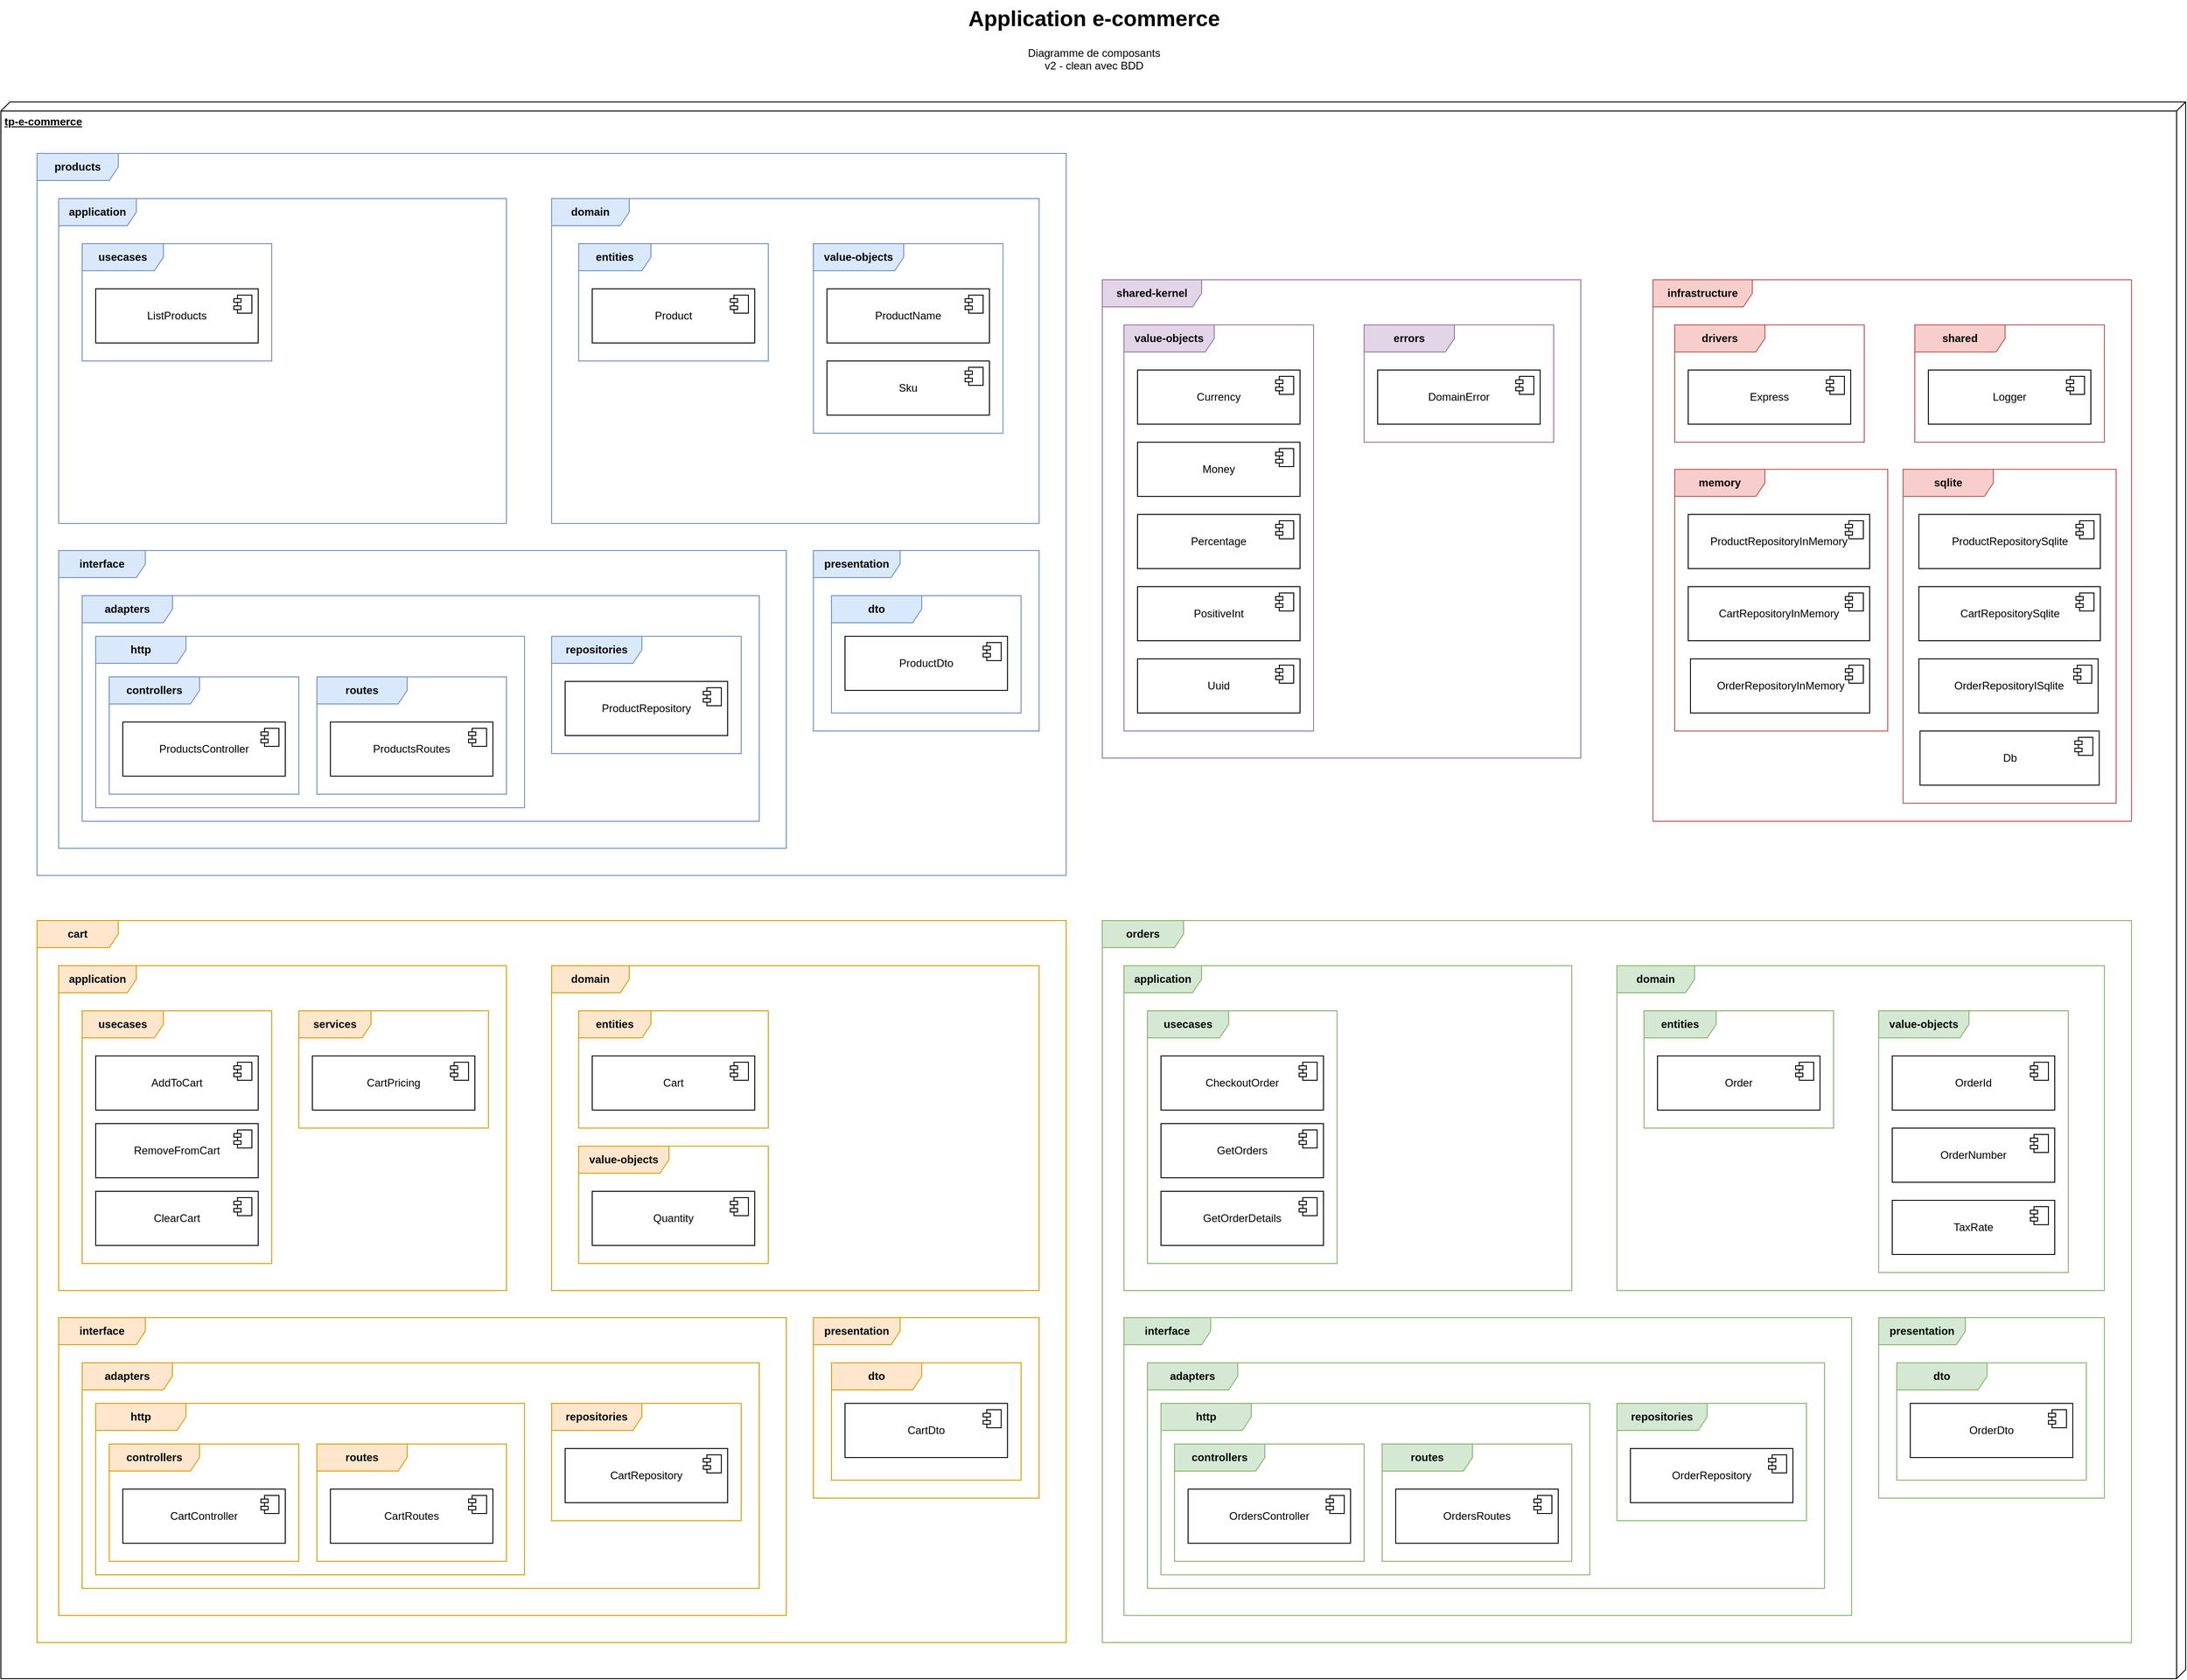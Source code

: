 <mxfile version="28.1.2">
  <diagram name="Page-1" id="_SwwrLTQsyD0Fj5lO8iF">
    <mxGraphModel dx="1298" dy="839" grid="1" gridSize="10" guides="1" tooltips="1" connect="1" arrows="1" fold="1" page="1" pageScale="1" pageWidth="827" pageHeight="1169" math="0" shadow="0">
      <root>
        <mxCell id="0" />
        <mxCell id="1" parent="0" />
        <mxCell id="7GvROdGBeF6tqrjPkgx6-1" value="&lt;h1 style=&quot;margin-top: 0px;&quot;&gt;Application e-commerce&lt;/h1&gt;&lt;p&gt;Diagramme de composants&lt;br&gt;v2 - clean avec BDD&lt;/p&gt;" style="text;html=1;whiteSpace=wrap;overflow=hidden;rounded=0;align=center;" parent="1" vertex="1">
          <mxGeometry x="1093" y="10" width="296" height="100" as="geometry" />
        </mxCell>
        <mxCell id="7GvROdGBeF6tqrjPkgx6-2" value="&lt;b&gt;tp-e-commerce&lt;/b&gt;" style="verticalAlign=top;align=left;spacingTop=8;spacingLeft=2;spacingRight=12;shape=cube;size=10;direction=south;fontStyle=4;html=1;whiteSpace=wrap;" parent="1" vertex="1">
          <mxGeometry x="30" y="123" width="2420" height="1747" as="geometry" />
        </mxCell>
        <mxCell id="7GvROdGBeF6tqrjPkgx6-5" value="&lt;b&gt;products&lt;/b&gt;" style="shape=umlFrame;whiteSpace=wrap;html=1;pointerEvents=0;width=90;height=30;fillColor=#dae8fc;strokeColor=#6c8ebf;" parent="1" vertex="1">
          <mxGeometry x="70" y="180" width="1140" height="800" as="geometry" />
        </mxCell>
        <mxCell id="7GvROdGBeF6tqrjPkgx6-41" value="&lt;b&gt;application&lt;/b&gt;" style="shape=umlFrame;whiteSpace=wrap;html=1;pointerEvents=0;width=86;height=30;fillColor=#dae8fc;strokeColor=#6c8ebf;" parent="1" vertex="1">
          <mxGeometry x="94" y="230" width="496" height="360" as="geometry" />
        </mxCell>
        <mxCell id="7GvROdGBeF6tqrjPkgx6-44" value="&lt;b&gt;usecases&lt;/b&gt;" style="shape=umlFrame;whiteSpace=wrap;html=1;pointerEvents=0;width=90;height=30;fillColor=#dae8fc;strokeColor=#6c8ebf;" parent="1" vertex="1">
          <mxGeometry x="120" y="280" width="210" height="130" as="geometry" />
        </mxCell>
        <mxCell id="7GvROdGBeF6tqrjPkgx6-53" value="ListProducts" style="html=1;dropTarget=0;whiteSpace=wrap;" parent="1" vertex="1">
          <mxGeometry x="135" y="330" width="180" height="60" as="geometry" />
        </mxCell>
        <mxCell id="7GvROdGBeF6tqrjPkgx6-54" value="" style="shape=module;jettyWidth=8;jettyHeight=4;" parent="7GvROdGBeF6tqrjPkgx6-53" vertex="1">
          <mxGeometry x="1" width="20" height="20" relative="1" as="geometry">
            <mxPoint x="-27" y="7" as="offset" />
          </mxGeometry>
        </mxCell>
        <mxCell id="OjcOxmT1LdW2MqjVC4tX-5" value="&lt;b&gt;domain&lt;/b&gt;" style="shape=umlFrame;whiteSpace=wrap;html=1;pointerEvents=0;width=86;height=30;fillColor=#dae8fc;strokeColor=#6c8ebf;" parent="1" vertex="1">
          <mxGeometry x="640" y="230" width="540" height="360" as="geometry" />
        </mxCell>
        <mxCell id="OjcOxmT1LdW2MqjVC4tX-6" value="&lt;b&gt;entities&lt;/b&gt;" style="shape=umlFrame;whiteSpace=wrap;html=1;pointerEvents=0;width=80;height=30;fillColor=#dae8fc;strokeColor=#6c8ebf;" parent="1" vertex="1">
          <mxGeometry x="670" y="280" width="210" height="130" as="geometry" />
        </mxCell>
        <mxCell id="OjcOxmT1LdW2MqjVC4tX-7" value="Product" style="html=1;dropTarget=0;whiteSpace=wrap;" parent="1" vertex="1">
          <mxGeometry x="685" y="330" width="180" height="60" as="geometry" />
        </mxCell>
        <mxCell id="OjcOxmT1LdW2MqjVC4tX-8" value="" style="shape=module;jettyWidth=8;jettyHeight=4;" parent="OjcOxmT1LdW2MqjVC4tX-7" vertex="1">
          <mxGeometry x="1" width="20" height="20" relative="1" as="geometry">
            <mxPoint x="-27" y="7" as="offset" />
          </mxGeometry>
        </mxCell>
        <mxCell id="OjcOxmT1LdW2MqjVC4tX-9" value="&lt;b&gt;value-objects&lt;/b&gt;" style="shape=umlFrame;whiteSpace=wrap;html=1;pointerEvents=0;width=100;height=30;fillColor=#dae8fc;strokeColor=#6c8ebf;" parent="1" vertex="1">
          <mxGeometry x="930" y="280" width="210" height="210" as="geometry" />
        </mxCell>
        <mxCell id="OjcOxmT1LdW2MqjVC4tX-10" value="ProductName" style="html=1;dropTarget=0;whiteSpace=wrap;" parent="1" vertex="1">
          <mxGeometry x="945" y="330" width="180" height="60" as="geometry" />
        </mxCell>
        <mxCell id="OjcOxmT1LdW2MqjVC4tX-11" value="" style="shape=module;jettyWidth=8;jettyHeight=4;" parent="OjcOxmT1LdW2MqjVC4tX-10" vertex="1">
          <mxGeometry x="1" width="20" height="20" relative="1" as="geometry">
            <mxPoint x="-27" y="7" as="offset" />
          </mxGeometry>
        </mxCell>
        <mxCell id="OjcOxmT1LdW2MqjVC4tX-12" value="&lt;b&gt;interface&lt;/b&gt;" style="shape=umlFrame;whiteSpace=wrap;html=1;pointerEvents=0;width=96;height=30;fillColor=#dae8fc;strokeColor=#6c8ebf;" parent="1" vertex="1">
          <mxGeometry x="94" y="620" width="806" height="330" as="geometry" />
        </mxCell>
        <mxCell id="OjcOxmT1LdW2MqjVC4tX-13" value="&lt;b&gt;adapters&lt;/b&gt;" style="shape=umlFrame;whiteSpace=wrap;html=1;pointerEvents=0;width=100;height=30;fillColor=#dae8fc;strokeColor=#6c8ebf;" parent="1" vertex="1">
          <mxGeometry x="120" y="670" width="750" height="250" as="geometry" />
        </mxCell>
        <mxCell id="OjcOxmT1LdW2MqjVC4tX-14" value="&lt;b&gt;http&lt;/b&gt;" style="shape=umlFrame;whiteSpace=wrap;html=1;pointerEvents=0;width=100;height=30;fillColor=#dae8fc;strokeColor=#6c8ebf;" parent="1" vertex="1">
          <mxGeometry x="135" y="715" width="475" height="190" as="geometry" />
        </mxCell>
        <mxCell id="OjcOxmT1LdW2MqjVC4tX-15" value="&lt;b&gt;repositories&lt;/b&gt;" style="shape=umlFrame;whiteSpace=wrap;html=1;pointerEvents=0;width=100;height=30;fillColor=#dae8fc;strokeColor=#6c8ebf;" parent="1" vertex="1">
          <mxGeometry x="640" y="715" width="210" height="130" as="geometry" />
        </mxCell>
        <mxCell id="OjcOxmT1LdW2MqjVC4tX-16" value="ProductRepository" style="html=1;dropTarget=0;whiteSpace=wrap;" parent="1" vertex="1">
          <mxGeometry x="655" y="765" width="180" height="60" as="geometry" />
        </mxCell>
        <mxCell id="OjcOxmT1LdW2MqjVC4tX-17" value="" style="shape=module;jettyWidth=8;jettyHeight=4;" parent="OjcOxmT1LdW2MqjVC4tX-16" vertex="1">
          <mxGeometry x="1" width="20" height="20" relative="1" as="geometry">
            <mxPoint x="-27" y="7" as="offset" />
          </mxGeometry>
        </mxCell>
        <mxCell id="OjcOxmT1LdW2MqjVC4tX-18" value="&lt;b&gt;controllers&lt;/b&gt;" style="shape=umlFrame;whiteSpace=wrap;html=1;pointerEvents=0;width=100;height=30;fillColor=#dae8fc;strokeColor=#6c8ebf;" parent="1" vertex="1">
          <mxGeometry x="150" y="760" width="210" height="130" as="geometry" />
        </mxCell>
        <mxCell id="OjcOxmT1LdW2MqjVC4tX-19" value="ProductsController" style="html=1;dropTarget=0;whiteSpace=wrap;" parent="1" vertex="1">
          <mxGeometry x="165" y="810" width="180" height="60" as="geometry" />
        </mxCell>
        <mxCell id="OjcOxmT1LdW2MqjVC4tX-20" value="" style="shape=module;jettyWidth=8;jettyHeight=4;" parent="OjcOxmT1LdW2MqjVC4tX-19" vertex="1">
          <mxGeometry x="1" width="20" height="20" relative="1" as="geometry">
            <mxPoint x="-27" y="7" as="offset" />
          </mxGeometry>
        </mxCell>
        <mxCell id="OjcOxmT1LdW2MqjVC4tX-21" value="&lt;b&gt;routes&lt;/b&gt;" style="shape=umlFrame;whiteSpace=wrap;html=1;pointerEvents=0;width=100;height=30;fillColor=#dae8fc;strokeColor=#6c8ebf;" parent="1" vertex="1">
          <mxGeometry x="380" y="760" width="210" height="130" as="geometry" />
        </mxCell>
        <mxCell id="OjcOxmT1LdW2MqjVC4tX-22" value="ProductsRoutes" style="html=1;dropTarget=0;whiteSpace=wrap;" parent="1" vertex="1">
          <mxGeometry x="395" y="810" width="180" height="60" as="geometry" />
        </mxCell>
        <mxCell id="OjcOxmT1LdW2MqjVC4tX-23" value="" style="shape=module;jettyWidth=8;jettyHeight=4;" parent="OjcOxmT1LdW2MqjVC4tX-22" vertex="1">
          <mxGeometry x="1" width="20" height="20" relative="1" as="geometry">
            <mxPoint x="-27" y="7" as="offset" />
          </mxGeometry>
        </mxCell>
        <mxCell id="OjcOxmT1LdW2MqjVC4tX-24" value="&lt;b&gt;presentation&lt;/b&gt;" style="shape=umlFrame;whiteSpace=wrap;html=1;pointerEvents=0;width=96;height=30;fillColor=#dae8fc;strokeColor=#6c8ebf;" parent="1" vertex="1">
          <mxGeometry x="930" y="620" width="250" height="200" as="geometry" />
        </mxCell>
        <mxCell id="OjcOxmT1LdW2MqjVC4tX-25" value="&lt;b&gt;dto&lt;/b&gt;" style="shape=umlFrame;whiteSpace=wrap;html=1;pointerEvents=0;width=100;height=30;fillColor=#dae8fc;strokeColor=#6c8ebf;" parent="1" vertex="1">
          <mxGeometry x="950" y="670" width="210" height="130" as="geometry" />
        </mxCell>
        <mxCell id="OjcOxmT1LdW2MqjVC4tX-26" value="ProductDto" style="html=1;dropTarget=0;whiteSpace=wrap;" parent="1" vertex="1">
          <mxGeometry x="965" y="715" width="180" height="60" as="geometry" />
        </mxCell>
        <mxCell id="OjcOxmT1LdW2MqjVC4tX-27" value="" style="shape=module;jettyWidth=8;jettyHeight=4;" parent="OjcOxmT1LdW2MqjVC4tX-26" vertex="1">
          <mxGeometry x="1" width="20" height="20" relative="1" as="geometry">
            <mxPoint x="-27" y="7" as="offset" />
          </mxGeometry>
        </mxCell>
        <mxCell id="OjcOxmT1LdW2MqjVC4tX-28" value="&lt;b&gt;cart&lt;/b&gt;" style="shape=umlFrame;whiteSpace=wrap;html=1;pointerEvents=0;width=90;height=30;fillColor=#ffe6cc;strokeColor=#d79b00;" parent="1" vertex="1">
          <mxGeometry x="70" y="1030" width="1140" height="800" as="geometry" />
        </mxCell>
        <mxCell id="OjcOxmT1LdW2MqjVC4tX-29" value="&lt;b&gt;application&lt;/b&gt;" style="shape=umlFrame;whiteSpace=wrap;html=1;pointerEvents=0;width=86;height=30;fillColor=#ffe6cc;strokeColor=#d79b00;" parent="1" vertex="1">
          <mxGeometry x="94" y="1080" width="496" height="360" as="geometry" />
        </mxCell>
        <mxCell id="OjcOxmT1LdW2MqjVC4tX-30" value="&lt;b&gt;services&lt;/b&gt;" style="shape=umlFrame;whiteSpace=wrap;html=1;pointerEvents=0;width=80;height=30;fillColor=#ffe6cc;strokeColor=#d79b00;" parent="1" vertex="1">
          <mxGeometry x="360" y="1130" width="210" height="130" as="geometry" />
        </mxCell>
        <mxCell id="OjcOxmT1LdW2MqjVC4tX-31" value="&lt;b&gt;usecases&lt;/b&gt;" style="shape=umlFrame;whiteSpace=wrap;html=1;pointerEvents=0;width=90;height=30;fillColor=#ffe6cc;strokeColor=#d79b00;" parent="1" vertex="1">
          <mxGeometry x="120" y="1130" width="210" height="280" as="geometry" />
        </mxCell>
        <mxCell id="OjcOxmT1LdW2MqjVC4tX-32" value="CartPricing" style="html=1;dropTarget=0;whiteSpace=wrap;" parent="1" vertex="1">
          <mxGeometry x="375" y="1180" width="180" height="60" as="geometry" />
        </mxCell>
        <mxCell id="OjcOxmT1LdW2MqjVC4tX-33" value="" style="shape=module;jettyWidth=8;jettyHeight=4;" parent="OjcOxmT1LdW2MqjVC4tX-32" vertex="1">
          <mxGeometry x="1" width="20" height="20" relative="1" as="geometry">
            <mxPoint x="-27" y="7" as="offset" />
          </mxGeometry>
        </mxCell>
        <mxCell id="OjcOxmT1LdW2MqjVC4tX-34" value="AddToCart" style="html=1;dropTarget=0;whiteSpace=wrap;" parent="1" vertex="1">
          <mxGeometry x="135" y="1180" width="180" height="60" as="geometry" />
        </mxCell>
        <mxCell id="OjcOxmT1LdW2MqjVC4tX-35" value="" style="shape=module;jettyWidth=8;jettyHeight=4;" parent="OjcOxmT1LdW2MqjVC4tX-34" vertex="1">
          <mxGeometry x="1" width="20" height="20" relative="1" as="geometry">
            <mxPoint x="-27" y="7" as="offset" />
          </mxGeometry>
        </mxCell>
        <mxCell id="OjcOxmT1LdW2MqjVC4tX-36" value="RemoveFromCart" style="html=1;dropTarget=0;whiteSpace=wrap;" parent="1" vertex="1">
          <mxGeometry x="135" y="1255" width="180" height="60" as="geometry" />
        </mxCell>
        <mxCell id="OjcOxmT1LdW2MqjVC4tX-37" value="" style="shape=module;jettyWidth=8;jettyHeight=4;" parent="OjcOxmT1LdW2MqjVC4tX-36" vertex="1">
          <mxGeometry x="1" width="20" height="20" relative="1" as="geometry">
            <mxPoint x="-27" y="7" as="offset" />
          </mxGeometry>
        </mxCell>
        <mxCell id="OjcOxmT1LdW2MqjVC4tX-38" value="ClearCart" style="html=1;dropTarget=0;whiteSpace=wrap;" parent="1" vertex="1">
          <mxGeometry x="135" y="1330" width="180" height="60" as="geometry" />
        </mxCell>
        <mxCell id="OjcOxmT1LdW2MqjVC4tX-39" value="" style="shape=module;jettyWidth=8;jettyHeight=4;" parent="OjcOxmT1LdW2MqjVC4tX-38" vertex="1">
          <mxGeometry x="1" width="20" height="20" relative="1" as="geometry">
            <mxPoint x="-27" y="7" as="offset" />
          </mxGeometry>
        </mxCell>
        <mxCell id="OjcOxmT1LdW2MqjVC4tX-40" value="&lt;b&gt;domain&lt;/b&gt;" style="shape=umlFrame;whiteSpace=wrap;html=1;pointerEvents=0;width=86;height=30;fillColor=#ffe6cc;strokeColor=#d79b00;" parent="1" vertex="1">
          <mxGeometry x="640" y="1080" width="540" height="360" as="geometry" />
        </mxCell>
        <mxCell id="OjcOxmT1LdW2MqjVC4tX-41" value="&lt;b&gt;entities&lt;/b&gt;" style="shape=umlFrame;whiteSpace=wrap;html=1;pointerEvents=0;width=80;height=30;fillColor=#ffe6cc;strokeColor=#d79b00;" parent="1" vertex="1">
          <mxGeometry x="670" y="1130" width="210" height="130" as="geometry" />
        </mxCell>
        <mxCell id="OjcOxmT1LdW2MqjVC4tX-42" value="Cart" style="html=1;dropTarget=0;whiteSpace=wrap;" parent="1" vertex="1">
          <mxGeometry x="685" y="1180" width="180" height="60" as="geometry" />
        </mxCell>
        <mxCell id="OjcOxmT1LdW2MqjVC4tX-43" value="" style="shape=module;jettyWidth=8;jettyHeight=4;" parent="OjcOxmT1LdW2MqjVC4tX-42" vertex="1">
          <mxGeometry x="1" width="20" height="20" relative="1" as="geometry">
            <mxPoint x="-27" y="7" as="offset" />
          </mxGeometry>
        </mxCell>
        <mxCell id="OjcOxmT1LdW2MqjVC4tX-44" value="&lt;b&gt;value-objects&lt;/b&gt;" style="shape=umlFrame;whiteSpace=wrap;html=1;pointerEvents=0;width=100;height=30;fillColor=#ffe6cc;strokeColor=#d79b00;" parent="1" vertex="1">
          <mxGeometry x="670" y="1280" width="210" height="130" as="geometry" />
        </mxCell>
        <mxCell id="OjcOxmT1LdW2MqjVC4tX-45" value="Quantity" style="html=1;dropTarget=0;whiteSpace=wrap;" parent="1" vertex="1">
          <mxGeometry x="685" y="1330" width="180" height="60" as="geometry" />
        </mxCell>
        <mxCell id="OjcOxmT1LdW2MqjVC4tX-46" value="" style="shape=module;jettyWidth=8;jettyHeight=4;" parent="OjcOxmT1LdW2MqjVC4tX-45" vertex="1">
          <mxGeometry x="1" width="20" height="20" relative="1" as="geometry">
            <mxPoint x="-27" y="7" as="offset" />
          </mxGeometry>
        </mxCell>
        <mxCell id="OjcOxmT1LdW2MqjVC4tX-47" value="&lt;b&gt;interface&lt;/b&gt;" style="shape=umlFrame;whiteSpace=wrap;html=1;pointerEvents=0;width=96;height=30;fillColor=#ffe6cc;strokeColor=#d79b00;" parent="1" vertex="1">
          <mxGeometry x="94" y="1470" width="806" height="330" as="geometry" />
        </mxCell>
        <mxCell id="OjcOxmT1LdW2MqjVC4tX-48" value="&lt;b&gt;adapters&lt;/b&gt;" style="shape=umlFrame;whiteSpace=wrap;html=1;pointerEvents=0;width=100;height=30;fillColor=#ffe6cc;strokeColor=#d79b00;" parent="1" vertex="1">
          <mxGeometry x="120" y="1520" width="750" height="250" as="geometry" />
        </mxCell>
        <mxCell id="OjcOxmT1LdW2MqjVC4tX-49" value="&lt;b&gt;http&lt;/b&gt;" style="shape=umlFrame;whiteSpace=wrap;html=1;pointerEvents=0;width=100;height=30;fillColor=#ffe6cc;strokeColor=#d79b00;" parent="1" vertex="1">
          <mxGeometry x="135" y="1565" width="475" height="190" as="geometry" />
        </mxCell>
        <mxCell id="OjcOxmT1LdW2MqjVC4tX-50" value="&lt;b&gt;repositories&lt;/b&gt;" style="shape=umlFrame;whiteSpace=wrap;html=1;pointerEvents=0;width=100;height=30;fillColor=#ffe6cc;strokeColor=#d79b00;" parent="1" vertex="1">
          <mxGeometry x="640" y="1565" width="210" height="130" as="geometry" />
        </mxCell>
        <mxCell id="OjcOxmT1LdW2MqjVC4tX-51" value="CartRepository" style="html=1;dropTarget=0;whiteSpace=wrap;" parent="1" vertex="1">
          <mxGeometry x="655" y="1615" width="180" height="60" as="geometry" />
        </mxCell>
        <mxCell id="OjcOxmT1LdW2MqjVC4tX-52" value="" style="shape=module;jettyWidth=8;jettyHeight=4;" parent="OjcOxmT1LdW2MqjVC4tX-51" vertex="1">
          <mxGeometry x="1" width="20" height="20" relative="1" as="geometry">
            <mxPoint x="-27" y="7" as="offset" />
          </mxGeometry>
        </mxCell>
        <mxCell id="OjcOxmT1LdW2MqjVC4tX-53" value="&lt;b&gt;controllers&lt;/b&gt;" style="shape=umlFrame;whiteSpace=wrap;html=1;pointerEvents=0;width=100;height=30;fillColor=#ffe6cc;strokeColor=#d79b00;" parent="1" vertex="1">
          <mxGeometry x="150" y="1610" width="210" height="130" as="geometry" />
        </mxCell>
        <mxCell id="OjcOxmT1LdW2MqjVC4tX-54" value="CartController" style="html=1;dropTarget=0;whiteSpace=wrap;" parent="1" vertex="1">
          <mxGeometry x="165" y="1660" width="180" height="60" as="geometry" />
        </mxCell>
        <mxCell id="OjcOxmT1LdW2MqjVC4tX-55" value="" style="shape=module;jettyWidth=8;jettyHeight=4;" parent="OjcOxmT1LdW2MqjVC4tX-54" vertex="1">
          <mxGeometry x="1" width="20" height="20" relative="1" as="geometry">
            <mxPoint x="-27" y="7" as="offset" />
          </mxGeometry>
        </mxCell>
        <mxCell id="OjcOxmT1LdW2MqjVC4tX-56" value="&lt;b&gt;routes&lt;/b&gt;" style="shape=umlFrame;whiteSpace=wrap;html=1;pointerEvents=0;width=100;height=30;fillColor=#ffe6cc;strokeColor=#d79b00;" parent="1" vertex="1">
          <mxGeometry x="380" y="1610" width="210" height="130" as="geometry" />
        </mxCell>
        <mxCell id="OjcOxmT1LdW2MqjVC4tX-57" value="CartRoutes" style="html=1;dropTarget=0;whiteSpace=wrap;" parent="1" vertex="1">
          <mxGeometry x="395" y="1660" width="180" height="60" as="geometry" />
        </mxCell>
        <mxCell id="OjcOxmT1LdW2MqjVC4tX-58" value="" style="shape=module;jettyWidth=8;jettyHeight=4;" parent="OjcOxmT1LdW2MqjVC4tX-57" vertex="1">
          <mxGeometry x="1" width="20" height="20" relative="1" as="geometry">
            <mxPoint x="-27" y="7" as="offset" />
          </mxGeometry>
        </mxCell>
        <mxCell id="OjcOxmT1LdW2MqjVC4tX-59" value="&lt;b&gt;presentation&lt;/b&gt;" style="shape=umlFrame;whiteSpace=wrap;html=1;pointerEvents=0;width=96;height=30;fillColor=#ffe6cc;strokeColor=#d79b00;" parent="1" vertex="1">
          <mxGeometry x="930" y="1470" width="250" height="200" as="geometry" />
        </mxCell>
        <mxCell id="OjcOxmT1LdW2MqjVC4tX-60" value="&lt;b&gt;dto&lt;/b&gt;" style="shape=umlFrame;whiteSpace=wrap;html=1;pointerEvents=0;width=100;height=30;fillColor=#ffe6cc;strokeColor=#d79b00;" parent="1" vertex="1">
          <mxGeometry x="950" y="1520" width="210" height="130" as="geometry" />
        </mxCell>
        <mxCell id="OjcOxmT1LdW2MqjVC4tX-61" value="CartDto" style="html=1;dropTarget=0;whiteSpace=wrap;" parent="1" vertex="1">
          <mxGeometry x="965" y="1565" width="180" height="60" as="geometry" />
        </mxCell>
        <mxCell id="OjcOxmT1LdW2MqjVC4tX-62" value="" style="shape=module;jettyWidth=8;jettyHeight=4;" parent="OjcOxmT1LdW2MqjVC4tX-61" vertex="1">
          <mxGeometry x="1" width="20" height="20" relative="1" as="geometry">
            <mxPoint x="-27" y="7" as="offset" />
          </mxGeometry>
        </mxCell>
        <mxCell id="OjcOxmT1LdW2MqjVC4tX-63" value="Sku" style="html=1;dropTarget=0;whiteSpace=wrap;" parent="1" vertex="1">
          <mxGeometry x="945" y="410" width="180" height="60" as="geometry" />
        </mxCell>
        <mxCell id="OjcOxmT1LdW2MqjVC4tX-64" value="" style="shape=module;jettyWidth=8;jettyHeight=4;" parent="OjcOxmT1LdW2MqjVC4tX-63" vertex="1">
          <mxGeometry x="1" width="20" height="20" relative="1" as="geometry">
            <mxPoint x="-27" y="7" as="offset" />
          </mxGeometry>
        </mxCell>
        <mxCell id="OjcOxmT1LdW2MqjVC4tX-65" value="&lt;b&gt;orders&lt;/b&gt;" style="shape=umlFrame;whiteSpace=wrap;html=1;pointerEvents=0;width=90;height=30;fillColor=#d5e8d4;strokeColor=#82b366;" parent="1" vertex="1">
          <mxGeometry x="1250" y="1030" width="1140" height="800" as="geometry" />
        </mxCell>
        <mxCell id="OjcOxmT1LdW2MqjVC4tX-66" value="&lt;b&gt;application&lt;/b&gt;" style="shape=umlFrame;whiteSpace=wrap;html=1;pointerEvents=0;width=86;height=30;fillColor=#d5e8d4;strokeColor=#82b366;" parent="1" vertex="1">
          <mxGeometry x="1274" y="1080" width="496" height="360" as="geometry" />
        </mxCell>
        <mxCell id="OjcOxmT1LdW2MqjVC4tX-68" value="&lt;b&gt;usecases&lt;/b&gt;" style="shape=umlFrame;whiteSpace=wrap;html=1;pointerEvents=0;width=90;height=30;fillColor=#d5e8d4;strokeColor=#82b366;" parent="1" vertex="1">
          <mxGeometry x="1300" y="1130" width="210" height="280" as="geometry" />
        </mxCell>
        <mxCell id="OjcOxmT1LdW2MqjVC4tX-71" value="CheckoutOrder" style="html=1;dropTarget=0;whiteSpace=wrap;fillColor=none;strokeColor=default;" parent="1" vertex="1">
          <mxGeometry x="1315" y="1180" width="180" height="60" as="geometry" />
        </mxCell>
        <mxCell id="OjcOxmT1LdW2MqjVC4tX-72" value="" style="shape=module;jettyWidth=8;jettyHeight=4;" parent="OjcOxmT1LdW2MqjVC4tX-71" vertex="1">
          <mxGeometry x="1" width="20" height="20" relative="1" as="geometry">
            <mxPoint x="-27" y="7" as="offset" />
          </mxGeometry>
        </mxCell>
        <mxCell id="OjcOxmT1LdW2MqjVC4tX-73" value="GetOrders" style="html=1;dropTarget=0;whiteSpace=wrap;fillColor=none;strokeColor=default;" parent="1" vertex="1">
          <mxGeometry x="1315" y="1255" width="180" height="60" as="geometry" />
        </mxCell>
        <mxCell id="OjcOxmT1LdW2MqjVC4tX-74" value="" style="shape=module;jettyWidth=8;jettyHeight=4;" parent="OjcOxmT1LdW2MqjVC4tX-73" vertex="1">
          <mxGeometry x="1" width="20" height="20" relative="1" as="geometry">
            <mxPoint x="-27" y="7" as="offset" />
          </mxGeometry>
        </mxCell>
        <mxCell id="OjcOxmT1LdW2MqjVC4tX-75" value="GetOrderDetails" style="html=1;dropTarget=0;whiteSpace=wrap;fillColor=none;strokeColor=default;" parent="1" vertex="1">
          <mxGeometry x="1315" y="1330" width="180" height="60" as="geometry" />
        </mxCell>
        <mxCell id="OjcOxmT1LdW2MqjVC4tX-76" value="" style="shape=module;jettyWidth=8;jettyHeight=4;" parent="OjcOxmT1LdW2MqjVC4tX-75" vertex="1">
          <mxGeometry x="1" width="20" height="20" relative="1" as="geometry">
            <mxPoint x="-27" y="7" as="offset" />
          </mxGeometry>
        </mxCell>
        <mxCell id="OjcOxmT1LdW2MqjVC4tX-77" value="&lt;b&gt;domain&lt;/b&gt;" style="shape=umlFrame;whiteSpace=wrap;html=1;pointerEvents=0;width=86;height=30;fillColor=#d5e8d4;strokeColor=#82b366;" parent="1" vertex="1">
          <mxGeometry x="1820" y="1080" width="540" height="360" as="geometry" />
        </mxCell>
        <mxCell id="OjcOxmT1LdW2MqjVC4tX-78" value="&lt;b&gt;entities&lt;/b&gt;" style="shape=umlFrame;whiteSpace=wrap;html=1;pointerEvents=0;width=80;height=30;fillColor=#d5e8d4;strokeColor=#82b366;" parent="1" vertex="1">
          <mxGeometry x="1850" y="1130" width="210" height="130" as="geometry" />
        </mxCell>
        <mxCell id="OjcOxmT1LdW2MqjVC4tX-79" value="Order" style="html=1;dropTarget=0;whiteSpace=wrap;fillColor=none;strokeColor=default;" parent="1" vertex="1">
          <mxGeometry x="1865" y="1180" width="180" height="60" as="geometry" />
        </mxCell>
        <mxCell id="OjcOxmT1LdW2MqjVC4tX-80" value="" style="shape=module;jettyWidth=8;jettyHeight=4;" parent="OjcOxmT1LdW2MqjVC4tX-79" vertex="1">
          <mxGeometry x="1" width="20" height="20" relative="1" as="geometry">
            <mxPoint x="-27" y="7" as="offset" />
          </mxGeometry>
        </mxCell>
        <mxCell id="OjcOxmT1LdW2MqjVC4tX-81" value="&lt;b&gt;value-objects&lt;/b&gt;" style="shape=umlFrame;whiteSpace=wrap;html=1;pointerEvents=0;width=100;height=30;fillColor=#d5e8d4;strokeColor=#82b366;" parent="1" vertex="1">
          <mxGeometry x="2110" y="1130" width="210" height="290" as="geometry" />
        </mxCell>
        <mxCell id="OjcOxmT1LdW2MqjVC4tX-82" value="OrderId" style="html=1;dropTarget=0;whiteSpace=wrap;fillColor=none;strokeColor=default;" parent="1" vertex="1">
          <mxGeometry x="2125" y="1180" width="180" height="60" as="geometry" />
        </mxCell>
        <mxCell id="OjcOxmT1LdW2MqjVC4tX-83" value="" style="shape=module;jettyWidth=8;jettyHeight=4;" parent="OjcOxmT1LdW2MqjVC4tX-82" vertex="1">
          <mxGeometry x="1" width="20" height="20" relative="1" as="geometry">
            <mxPoint x="-27" y="7" as="offset" />
          </mxGeometry>
        </mxCell>
        <mxCell id="OjcOxmT1LdW2MqjVC4tX-84" value="&lt;b&gt;interface&lt;/b&gt;" style="shape=umlFrame;whiteSpace=wrap;html=1;pointerEvents=0;width=96;height=30;fillColor=#d5e8d4;strokeColor=#82b366;" parent="1" vertex="1">
          <mxGeometry x="1274" y="1470" width="806" height="330" as="geometry" />
        </mxCell>
        <mxCell id="OjcOxmT1LdW2MqjVC4tX-85" value="&lt;b&gt;adapters&lt;/b&gt;" style="shape=umlFrame;whiteSpace=wrap;html=1;pointerEvents=0;width=100;height=30;fillColor=#d5e8d4;strokeColor=#82b366;" parent="1" vertex="1">
          <mxGeometry x="1300" y="1520" width="750" height="250" as="geometry" />
        </mxCell>
        <mxCell id="OjcOxmT1LdW2MqjVC4tX-86" value="&lt;b&gt;http&lt;/b&gt;" style="shape=umlFrame;whiteSpace=wrap;html=1;pointerEvents=0;width=100;height=30;fillColor=#d5e8d4;strokeColor=#82b366;" parent="1" vertex="1">
          <mxGeometry x="1315" y="1565" width="475" height="190" as="geometry" />
        </mxCell>
        <mxCell id="OjcOxmT1LdW2MqjVC4tX-87" value="&lt;b&gt;repositories&lt;/b&gt;" style="shape=umlFrame;whiteSpace=wrap;html=1;pointerEvents=0;width=100;height=30;fillColor=#d5e8d4;strokeColor=#82b366;" parent="1" vertex="1">
          <mxGeometry x="1820" y="1565" width="210" height="130" as="geometry" />
        </mxCell>
        <mxCell id="OjcOxmT1LdW2MqjVC4tX-88" value="OrderRepository" style="html=1;dropTarget=0;whiteSpace=wrap;fillColor=none;strokeColor=default;" parent="1" vertex="1">
          <mxGeometry x="1835" y="1615" width="180" height="60" as="geometry" />
        </mxCell>
        <mxCell id="OjcOxmT1LdW2MqjVC4tX-89" value="" style="shape=module;jettyWidth=8;jettyHeight=4;" parent="OjcOxmT1LdW2MqjVC4tX-88" vertex="1">
          <mxGeometry x="1" width="20" height="20" relative="1" as="geometry">
            <mxPoint x="-27" y="7" as="offset" />
          </mxGeometry>
        </mxCell>
        <mxCell id="OjcOxmT1LdW2MqjVC4tX-90" value="&lt;b&gt;controllers&lt;/b&gt;" style="shape=umlFrame;whiteSpace=wrap;html=1;pointerEvents=0;width=100;height=30;fillColor=#d5e8d4;strokeColor=#82b366;" parent="1" vertex="1">
          <mxGeometry x="1330" y="1610" width="210" height="130" as="geometry" />
        </mxCell>
        <mxCell id="OjcOxmT1LdW2MqjVC4tX-91" value="OrdersController" style="html=1;dropTarget=0;whiteSpace=wrap;fillColor=none;strokeColor=default;" parent="1" vertex="1">
          <mxGeometry x="1345" y="1660" width="180" height="60" as="geometry" />
        </mxCell>
        <mxCell id="OjcOxmT1LdW2MqjVC4tX-92" value="" style="shape=module;jettyWidth=8;jettyHeight=4;" parent="OjcOxmT1LdW2MqjVC4tX-91" vertex="1">
          <mxGeometry x="1" width="20" height="20" relative="1" as="geometry">
            <mxPoint x="-27" y="7" as="offset" />
          </mxGeometry>
        </mxCell>
        <mxCell id="OjcOxmT1LdW2MqjVC4tX-93" value="&lt;b&gt;routes&lt;/b&gt;" style="shape=umlFrame;whiteSpace=wrap;html=1;pointerEvents=0;width=100;height=30;fillColor=#d5e8d4;strokeColor=#82b366;" parent="1" vertex="1">
          <mxGeometry x="1560" y="1610" width="210" height="130" as="geometry" />
        </mxCell>
        <mxCell id="OjcOxmT1LdW2MqjVC4tX-94" value="OrdersRoutes" style="html=1;dropTarget=0;whiteSpace=wrap;fillColor=none;strokeColor=default;" parent="1" vertex="1">
          <mxGeometry x="1575" y="1660" width="180" height="60" as="geometry" />
        </mxCell>
        <mxCell id="OjcOxmT1LdW2MqjVC4tX-95" value="" style="shape=module;jettyWidth=8;jettyHeight=4;" parent="OjcOxmT1LdW2MqjVC4tX-94" vertex="1">
          <mxGeometry x="1" width="20" height="20" relative="1" as="geometry">
            <mxPoint x="-27" y="7" as="offset" />
          </mxGeometry>
        </mxCell>
        <mxCell id="OjcOxmT1LdW2MqjVC4tX-96" value="&lt;b&gt;presentation&lt;/b&gt;" style="shape=umlFrame;whiteSpace=wrap;html=1;pointerEvents=0;width=96;height=30;fillColor=#d5e8d4;strokeColor=#82b366;" parent="1" vertex="1">
          <mxGeometry x="2110" y="1470" width="250" height="200" as="geometry" />
        </mxCell>
        <mxCell id="OjcOxmT1LdW2MqjVC4tX-97" value="&lt;b&gt;dto&lt;/b&gt;" style="shape=umlFrame;whiteSpace=wrap;html=1;pointerEvents=0;width=100;height=30;fillColor=#d5e8d4;strokeColor=#82b366;" parent="1" vertex="1">
          <mxGeometry x="2130" y="1520" width="210" height="130" as="geometry" />
        </mxCell>
        <mxCell id="OjcOxmT1LdW2MqjVC4tX-98" value="OrderDto" style="html=1;dropTarget=0;whiteSpace=wrap;fillColor=none;strokeColor=default;" parent="1" vertex="1">
          <mxGeometry x="2145" y="1565" width="180" height="60" as="geometry" />
        </mxCell>
        <mxCell id="OjcOxmT1LdW2MqjVC4tX-99" value="" style="shape=module;jettyWidth=8;jettyHeight=4;" parent="OjcOxmT1LdW2MqjVC4tX-98" vertex="1">
          <mxGeometry x="1" width="20" height="20" relative="1" as="geometry">
            <mxPoint x="-27" y="7" as="offset" />
          </mxGeometry>
        </mxCell>
        <mxCell id="OjcOxmT1LdW2MqjVC4tX-100" value="OrderNumber" style="html=1;dropTarget=0;whiteSpace=wrap;fillColor=none;strokeColor=default;" parent="1" vertex="1">
          <mxGeometry x="2125" y="1260" width="180" height="60" as="geometry" />
        </mxCell>
        <mxCell id="OjcOxmT1LdW2MqjVC4tX-101" value="" style="shape=module;jettyWidth=8;jettyHeight=4;" parent="OjcOxmT1LdW2MqjVC4tX-100" vertex="1">
          <mxGeometry x="1" width="20" height="20" relative="1" as="geometry">
            <mxPoint x="-27" y="7" as="offset" />
          </mxGeometry>
        </mxCell>
        <mxCell id="OjcOxmT1LdW2MqjVC4tX-102" value="TaxRate" style="html=1;dropTarget=0;whiteSpace=wrap;fillColor=none;strokeColor=default;" parent="1" vertex="1">
          <mxGeometry x="2125" y="1340" width="180" height="60" as="geometry" />
        </mxCell>
        <mxCell id="OjcOxmT1LdW2MqjVC4tX-103" value="" style="shape=module;jettyWidth=8;jettyHeight=4;" parent="OjcOxmT1LdW2MqjVC4tX-102" vertex="1">
          <mxGeometry x="1" width="20" height="20" relative="1" as="geometry">
            <mxPoint x="-27" y="7" as="offset" />
          </mxGeometry>
        </mxCell>
        <mxCell id="OjcOxmT1LdW2MqjVC4tX-104" value="&lt;b&gt;shared-kernel&lt;/b&gt;" style="shape=umlFrame;whiteSpace=wrap;html=1;pointerEvents=0;width=110;height=30;fillColor=#e1d5e7;strokeColor=#9673a6;" parent="1" vertex="1">
          <mxGeometry x="1250" y="320" width="530" height="530" as="geometry" />
        </mxCell>
        <mxCell id="OjcOxmT1LdW2MqjVC4tX-105" value="&lt;b&gt;value-objects&lt;/b&gt;" style="shape=umlFrame;whiteSpace=wrap;html=1;pointerEvents=0;width=100;height=30;fillColor=#e1d5e7;strokeColor=#9673a6;" parent="1" vertex="1">
          <mxGeometry x="1274" y="370" width="210" height="450" as="geometry" />
        </mxCell>
        <mxCell id="OjcOxmT1LdW2MqjVC4tX-106" value="Currency" style="html=1;dropTarget=0;whiteSpace=wrap;fillColor=none;strokeColor=default;" parent="1" vertex="1">
          <mxGeometry x="1289" y="420" width="180" height="60" as="geometry" />
        </mxCell>
        <mxCell id="OjcOxmT1LdW2MqjVC4tX-107" value="" style="shape=module;jettyWidth=8;jettyHeight=4;" parent="OjcOxmT1LdW2MqjVC4tX-106" vertex="1">
          <mxGeometry x="1" width="20" height="20" relative="1" as="geometry">
            <mxPoint x="-27" y="7" as="offset" />
          </mxGeometry>
        </mxCell>
        <mxCell id="OjcOxmT1LdW2MqjVC4tX-108" value="Money" style="html=1;dropTarget=0;whiteSpace=wrap;fillColor=none;strokeColor=default;" parent="1" vertex="1">
          <mxGeometry x="1289" y="500" width="180" height="60" as="geometry" />
        </mxCell>
        <mxCell id="OjcOxmT1LdW2MqjVC4tX-109" value="" style="shape=module;jettyWidth=8;jettyHeight=4;" parent="OjcOxmT1LdW2MqjVC4tX-108" vertex="1">
          <mxGeometry x="1" width="20" height="20" relative="1" as="geometry">
            <mxPoint x="-27" y="7" as="offset" />
          </mxGeometry>
        </mxCell>
        <mxCell id="OjcOxmT1LdW2MqjVC4tX-110" value="Percentage" style="html=1;dropTarget=0;whiteSpace=wrap;fillColor=none;strokeColor=default;" parent="1" vertex="1">
          <mxGeometry x="1289" y="580" width="180" height="60" as="geometry" />
        </mxCell>
        <mxCell id="OjcOxmT1LdW2MqjVC4tX-111" value="" style="shape=module;jettyWidth=8;jettyHeight=4;" parent="OjcOxmT1LdW2MqjVC4tX-110" vertex="1">
          <mxGeometry x="1" width="20" height="20" relative="1" as="geometry">
            <mxPoint x="-27" y="7" as="offset" />
          </mxGeometry>
        </mxCell>
        <mxCell id="OjcOxmT1LdW2MqjVC4tX-112" value="PositiveInt" style="html=1;dropTarget=0;whiteSpace=wrap;fillColor=none;strokeColor=default;" parent="1" vertex="1">
          <mxGeometry x="1289" y="660" width="180" height="60" as="geometry" />
        </mxCell>
        <mxCell id="OjcOxmT1LdW2MqjVC4tX-113" value="" style="shape=module;jettyWidth=8;jettyHeight=4;" parent="OjcOxmT1LdW2MqjVC4tX-112" vertex="1">
          <mxGeometry x="1" width="20" height="20" relative="1" as="geometry">
            <mxPoint x="-27" y="7" as="offset" />
          </mxGeometry>
        </mxCell>
        <mxCell id="OjcOxmT1LdW2MqjVC4tX-114" value="Uuid" style="html=1;dropTarget=0;whiteSpace=wrap;fillColor=none;strokeColor=default;" parent="1" vertex="1">
          <mxGeometry x="1289" y="740" width="180" height="60" as="geometry" />
        </mxCell>
        <mxCell id="OjcOxmT1LdW2MqjVC4tX-115" value="" style="shape=module;jettyWidth=8;jettyHeight=4;" parent="OjcOxmT1LdW2MqjVC4tX-114" vertex="1">
          <mxGeometry x="1" width="20" height="20" relative="1" as="geometry">
            <mxPoint x="-27" y="7" as="offset" />
          </mxGeometry>
        </mxCell>
        <mxCell id="OjcOxmT1LdW2MqjVC4tX-116" value="&lt;b&gt;errors&lt;/b&gt;" style="shape=umlFrame;whiteSpace=wrap;html=1;pointerEvents=0;width=100;height=30;fillColor=#e1d5e7;strokeColor=#9673a6;" parent="1" vertex="1">
          <mxGeometry x="1540" y="370" width="210" height="130" as="geometry" />
        </mxCell>
        <mxCell id="OjcOxmT1LdW2MqjVC4tX-117" value="DomainError" style="html=1;dropTarget=0;whiteSpace=wrap;fillColor=none;strokeColor=default;" parent="1" vertex="1">
          <mxGeometry x="1555" y="420" width="180" height="60" as="geometry" />
        </mxCell>
        <mxCell id="OjcOxmT1LdW2MqjVC4tX-118" value="" style="shape=module;jettyWidth=8;jettyHeight=4;" parent="OjcOxmT1LdW2MqjVC4tX-117" vertex="1">
          <mxGeometry x="1" width="20" height="20" relative="1" as="geometry">
            <mxPoint x="-27" y="7" as="offset" />
          </mxGeometry>
        </mxCell>
        <mxCell id="OjcOxmT1LdW2MqjVC4tX-119" value="&lt;b&gt;infrastructure&lt;/b&gt;" style="shape=umlFrame;whiteSpace=wrap;html=1;pointerEvents=0;width=110;height=30;fillColor=#f8cecc;strokeColor=#b85450;" parent="1" vertex="1">
          <mxGeometry x="1860" y="320" width="530" height="600" as="geometry" />
        </mxCell>
        <mxCell id="OjcOxmT1LdW2MqjVC4tX-120" value="&lt;b&gt;drivers&lt;/b&gt;" style="shape=umlFrame;whiteSpace=wrap;html=1;pointerEvents=0;width=100;height=30;fillColor=#f8cecc;strokeColor=#b85450;" parent="1" vertex="1">
          <mxGeometry x="1884" y="370" width="210" height="130" as="geometry" />
        </mxCell>
        <mxCell id="OjcOxmT1LdW2MqjVC4tX-121" value="Express" style="html=1;dropTarget=0;whiteSpace=wrap;fillColor=none;strokeColor=default;" parent="1" vertex="1">
          <mxGeometry x="1899" y="420" width="180" height="60" as="geometry" />
        </mxCell>
        <mxCell id="OjcOxmT1LdW2MqjVC4tX-122" value="" style="shape=module;jettyWidth=8;jettyHeight=4;" parent="OjcOxmT1LdW2MqjVC4tX-121" vertex="1">
          <mxGeometry x="1" width="20" height="20" relative="1" as="geometry">
            <mxPoint x="-27" y="7" as="offset" />
          </mxGeometry>
        </mxCell>
        <mxCell id="OjcOxmT1LdW2MqjVC4tX-134" value="&lt;b&gt;shared&lt;/b&gt;" style="shape=umlFrame;whiteSpace=wrap;html=1;pointerEvents=0;width=100;height=30;fillColor=#f8cecc;strokeColor=#b85450;" parent="1" vertex="1">
          <mxGeometry x="2150" y="370" width="210" height="130" as="geometry" />
        </mxCell>
        <mxCell id="OjcOxmT1LdW2MqjVC4tX-135" value="Logger" style="html=1;dropTarget=0;whiteSpace=wrap;fillColor=none;strokeColor=default;" parent="1" vertex="1">
          <mxGeometry x="2165" y="420" width="180" height="60" as="geometry" />
        </mxCell>
        <mxCell id="OjcOxmT1LdW2MqjVC4tX-136" value="" style="shape=module;jettyWidth=8;jettyHeight=4;" parent="OjcOxmT1LdW2MqjVC4tX-135" vertex="1">
          <mxGeometry x="1" width="20" height="20" relative="1" as="geometry">
            <mxPoint x="-27" y="7" as="offset" />
          </mxGeometry>
        </mxCell>
        <mxCell id="OjcOxmT1LdW2MqjVC4tX-137" value="&lt;b&gt;memory&lt;/b&gt;" style="shape=umlFrame;whiteSpace=wrap;html=1;pointerEvents=0;width=100;height=30;fillColor=#f8cecc;strokeColor=#b85450;" parent="1" vertex="1">
          <mxGeometry x="1884" y="530" width="236" height="290" as="geometry" />
        </mxCell>
        <mxCell id="OjcOxmT1LdW2MqjVC4tX-138" value="ProductRepositoryInMemory" style="html=1;dropTarget=0;whiteSpace=wrap;fillColor=none;strokeColor=default;" parent="1" vertex="1">
          <mxGeometry x="1899" y="580" width="201" height="60" as="geometry" />
        </mxCell>
        <mxCell id="OjcOxmT1LdW2MqjVC4tX-139" value="" style="shape=module;jettyWidth=8;jettyHeight=4;" parent="OjcOxmT1LdW2MqjVC4tX-138" vertex="1">
          <mxGeometry x="1" width="20" height="20" relative="1" as="geometry">
            <mxPoint x="-27" y="7" as="offset" />
          </mxGeometry>
        </mxCell>
        <mxCell id="OjcOxmT1LdW2MqjVC4tX-140" value="CartRepositoryInMemory" style="html=1;dropTarget=0;whiteSpace=wrap;fillColor=none;strokeColor=default;" parent="1" vertex="1">
          <mxGeometry x="1899" y="660" width="201" height="60" as="geometry" />
        </mxCell>
        <mxCell id="OjcOxmT1LdW2MqjVC4tX-141" value="" style="shape=module;jettyWidth=8;jettyHeight=4;" parent="OjcOxmT1LdW2MqjVC4tX-140" vertex="1">
          <mxGeometry x="1" width="20" height="20" relative="1" as="geometry">
            <mxPoint x="-27" y="7" as="offset" />
          </mxGeometry>
        </mxCell>
        <mxCell id="OjcOxmT1LdW2MqjVC4tX-142" value="OrderRepositoryInMemory" style="html=1;dropTarget=0;whiteSpace=wrap;fillColor=none;strokeColor=default;" parent="1" vertex="1">
          <mxGeometry x="1901.5" y="740" width="198.5" height="60" as="geometry" />
        </mxCell>
        <mxCell id="OjcOxmT1LdW2MqjVC4tX-143" value="" style="shape=module;jettyWidth=8;jettyHeight=4;" parent="OjcOxmT1LdW2MqjVC4tX-142" vertex="1">
          <mxGeometry x="1" width="20" height="20" relative="1" as="geometry">
            <mxPoint x="-27" y="7" as="offset" />
          </mxGeometry>
        </mxCell>
        <mxCell id="kOIpZxwY2BywyUnKMyju-1" value="&lt;b&gt;sqlite&lt;/b&gt;" style="shape=umlFrame;whiteSpace=wrap;html=1;pointerEvents=0;width=100;height=30;fillColor=#f8cecc;strokeColor=#b85450;" vertex="1" parent="1">
          <mxGeometry x="2137" y="530" width="236" height="370" as="geometry" />
        </mxCell>
        <mxCell id="kOIpZxwY2BywyUnKMyju-2" value="ProductRepositorySqlite" style="html=1;dropTarget=0;whiteSpace=wrap;fillColor=none;strokeColor=default;" vertex="1" parent="1">
          <mxGeometry x="2154.5" y="580" width="201" height="60" as="geometry" />
        </mxCell>
        <mxCell id="kOIpZxwY2BywyUnKMyju-3" value="" style="shape=module;jettyWidth=8;jettyHeight=4;" vertex="1" parent="kOIpZxwY2BywyUnKMyju-2">
          <mxGeometry x="1" width="20" height="20" relative="1" as="geometry">
            <mxPoint x="-27" y="7" as="offset" />
          </mxGeometry>
        </mxCell>
        <mxCell id="kOIpZxwY2BywyUnKMyju-4" value="CartRepositorySqlite" style="html=1;dropTarget=0;whiteSpace=wrap;fillColor=none;strokeColor=default;" vertex="1" parent="1">
          <mxGeometry x="2154.5" y="660" width="201" height="60" as="geometry" />
        </mxCell>
        <mxCell id="kOIpZxwY2BywyUnKMyju-5" value="" style="shape=module;jettyWidth=8;jettyHeight=4;" vertex="1" parent="kOIpZxwY2BywyUnKMyju-4">
          <mxGeometry x="1" width="20" height="20" relative="1" as="geometry">
            <mxPoint x="-27" y="7" as="offset" />
          </mxGeometry>
        </mxCell>
        <mxCell id="kOIpZxwY2BywyUnKMyju-6" value="OrderRepositoryISqlite" style="html=1;dropTarget=0;whiteSpace=wrap;fillColor=none;strokeColor=default;" vertex="1" parent="1">
          <mxGeometry x="2154.5" y="740" width="198.5" height="60" as="geometry" />
        </mxCell>
        <mxCell id="kOIpZxwY2BywyUnKMyju-7" value="" style="shape=module;jettyWidth=8;jettyHeight=4;" vertex="1" parent="kOIpZxwY2BywyUnKMyju-6">
          <mxGeometry x="1" width="20" height="20" relative="1" as="geometry">
            <mxPoint x="-27" y="7" as="offset" />
          </mxGeometry>
        </mxCell>
        <mxCell id="kOIpZxwY2BywyUnKMyju-8" value="Db" style="html=1;dropTarget=0;whiteSpace=wrap;fillColor=none;strokeColor=default;" vertex="1" parent="1">
          <mxGeometry x="2155.75" y="820" width="198.5" height="60" as="geometry" />
        </mxCell>
        <mxCell id="kOIpZxwY2BywyUnKMyju-9" value="" style="shape=module;jettyWidth=8;jettyHeight=4;" vertex="1" parent="kOIpZxwY2BywyUnKMyju-8">
          <mxGeometry x="1" width="20" height="20" relative="1" as="geometry">
            <mxPoint x="-27" y="7" as="offset" />
          </mxGeometry>
        </mxCell>
      </root>
    </mxGraphModel>
  </diagram>
</mxfile>
